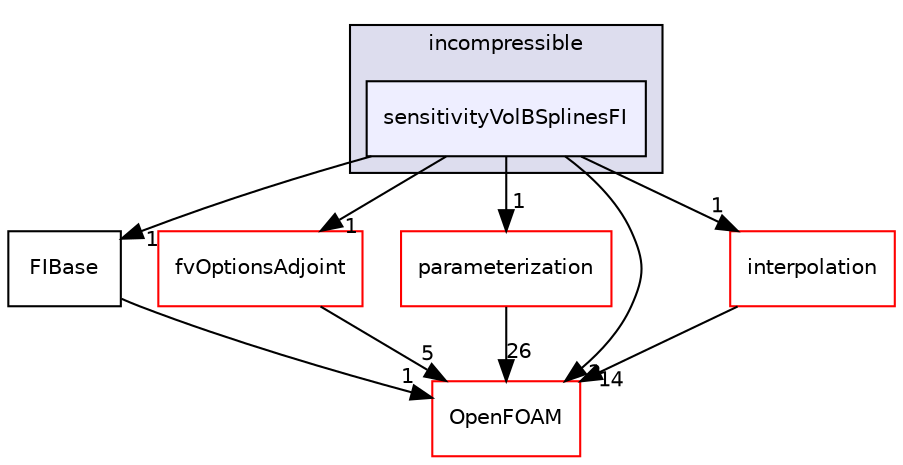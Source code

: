 digraph "src/optimisation/adjointOptimisation/adjoint/optimisation/adjointSensitivity/incompressible/sensitivityVolBSplinesFI" {
  bgcolor=transparent;
  compound=true
  node [ fontsize="10", fontname="Helvetica"];
  edge [ labelfontsize="10", labelfontname="Helvetica"];
  subgraph clusterdir_2b473d201aab52bb890a8b3370c59272 {
    graph [ bgcolor="#ddddee", pencolor="black", label="incompressible" fontname="Helvetica", fontsize="10", URL="dir_2b473d201aab52bb890a8b3370c59272.html"]
  dir_ca12e35b03b96dff345543f867d45420 [shape=box, label="sensitivityVolBSplinesFI", style="filled", fillcolor="#eeeeff", pencolor="black", URL="dir_ca12e35b03b96dff345543f867d45420.html"];
  }
  dir_71a22054458ddf5c230228f7a7c3f1b7 [shape=box label="FIBase" URL="dir_71a22054458ddf5c230228f7a7c3f1b7.html"];
  dir_82b349c0e8ea4c9c5c625d4e54cb5790 [shape=box label="fvOptionsAdjoint" color="red" URL="dir_82b349c0e8ea4c9c5c625d4e54cb5790.html"];
  dir_b99de617d441e60a7bad4cdf0a5e480b [shape=box label="parameterization" color="red" URL="dir_b99de617d441e60a7bad4cdf0a5e480b.html"];
  dir_c5473ff19b20e6ec4dfe5c310b3778a8 [shape=box label="OpenFOAM" color="red" URL="dir_c5473ff19b20e6ec4dfe5c310b3778a8.html"];
  dir_61ddb358d70af38fb50f12bddb113391 [shape=box label="interpolation" color="red" URL="dir_61ddb358d70af38fb50f12bddb113391.html"];
  dir_71a22054458ddf5c230228f7a7c3f1b7->dir_c5473ff19b20e6ec4dfe5c310b3778a8 [headlabel="1", labeldistance=1.5 headhref="dir_002840_002151.html"];
  dir_ca12e35b03b96dff345543f867d45420->dir_71a22054458ddf5c230228f7a7c3f1b7 [headlabel="1", labeldistance=1.5 headhref="dir_002847_002840.html"];
  dir_ca12e35b03b96dff345543f867d45420->dir_82b349c0e8ea4c9c5c625d4e54cb5790 [headlabel="1", labeldistance=1.5 headhref="dir_002847_002816.html"];
  dir_ca12e35b03b96dff345543f867d45420->dir_b99de617d441e60a7bad4cdf0a5e480b [headlabel="1", labeldistance=1.5 headhref="dir_002847_002883.html"];
  dir_ca12e35b03b96dff345543f867d45420->dir_c5473ff19b20e6ec4dfe5c310b3778a8 [headlabel="2", labeldistance=1.5 headhref="dir_002847_002151.html"];
  dir_ca12e35b03b96dff345543f867d45420->dir_61ddb358d70af38fb50f12bddb113391 [headlabel="1", labeldistance=1.5 headhref="dir_002847_002820.html"];
  dir_82b349c0e8ea4c9c5c625d4e54cb5790->dir_c5473ff19b20e6ec4dfe5c310b3778a8 [headlabel="5", labeldistance=1.5 headhref="dir_002816_002151.html"];
  dir_b99de617d441e60a7bad4cdf0a5e480b->dir_c5473ff19b20e6ec4dfe5c310b3778a8 [headlabel="26", labeldistance=1.5 headhref="dir_002883_002151.html"];
  dir_61ddb358d70af38fb50f12bddb113391->dir_c5473ff19b20e6ec4dfe5c310b3778a8 [headlabel="14", labeldistance=1.5 headhref="dir_002820_002151.html"];
}
